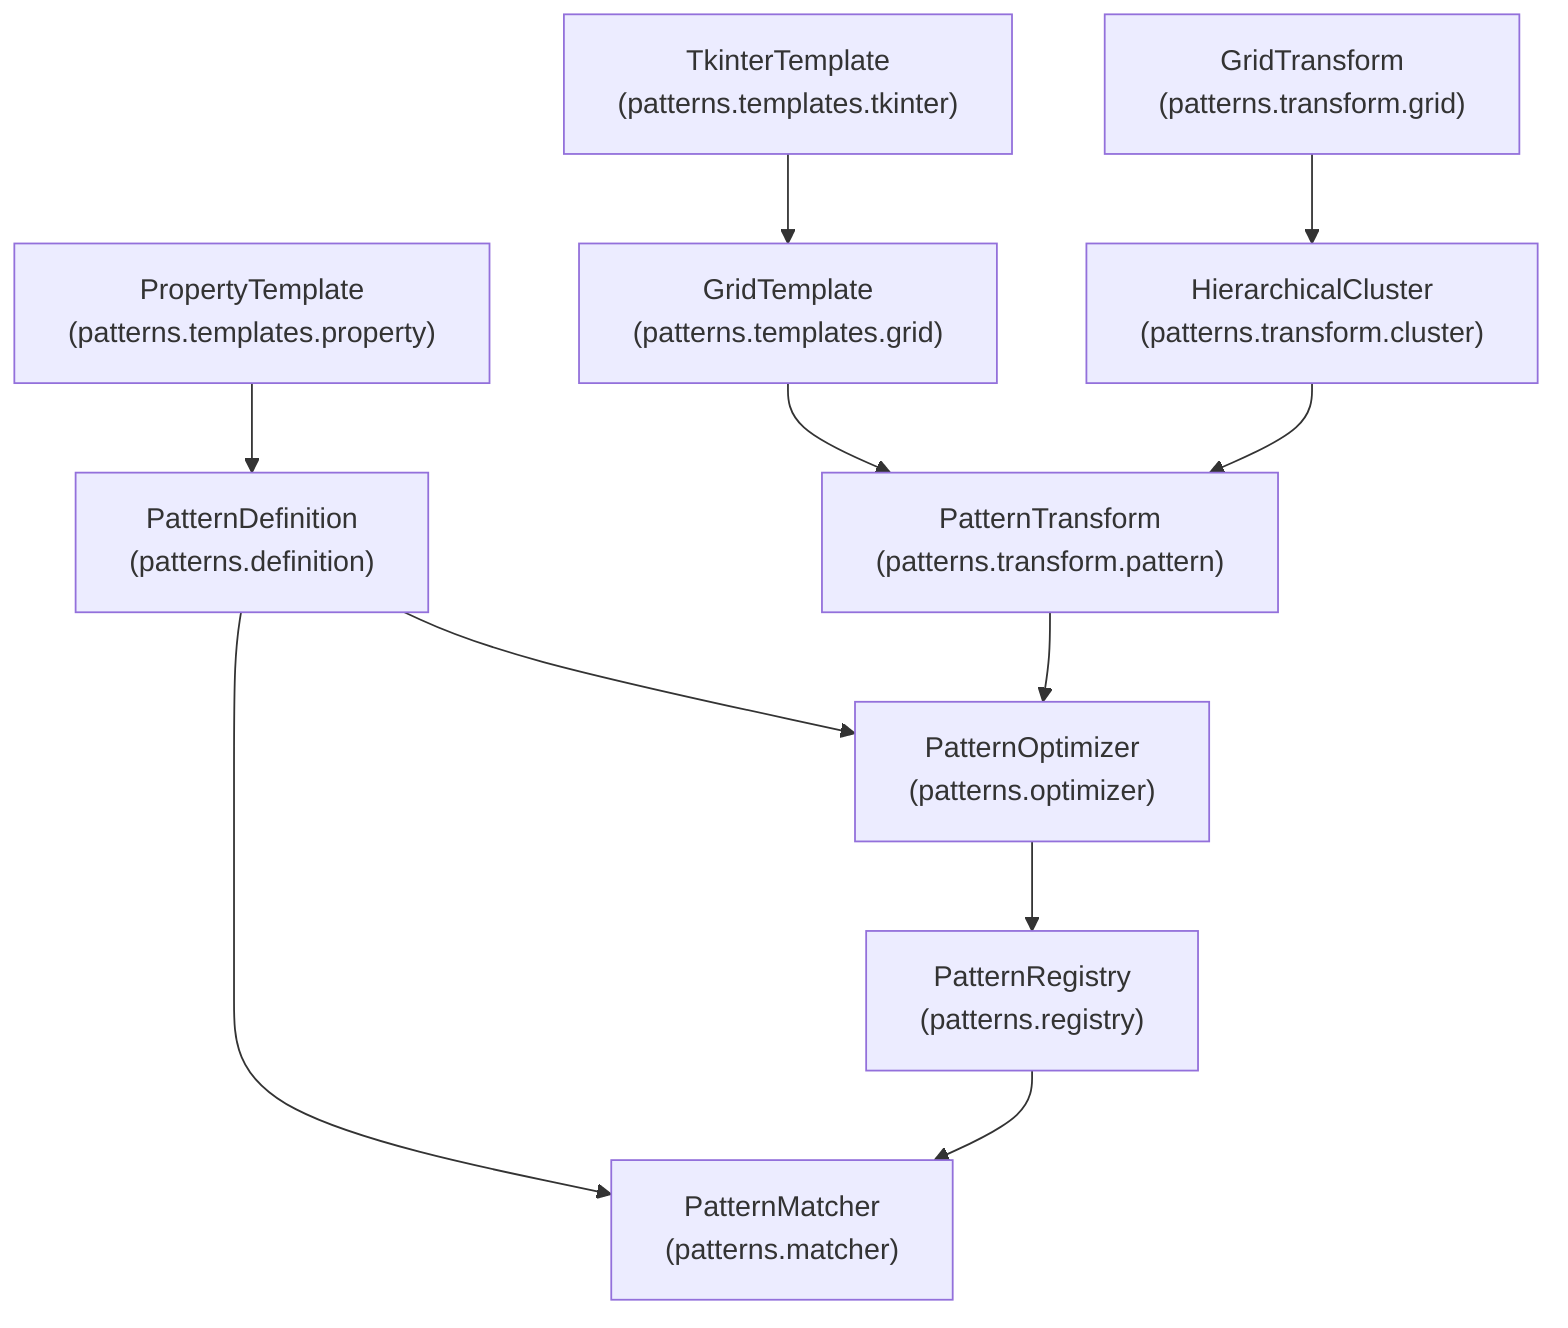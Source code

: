 graph TD
%% Pattern System Components
%% Core Pattern Components
PatternMatcher["PatternMatcher\n(patterns.matcher)"]
PatternRegistry["PatternRegistry\n(patterns.registry)"]
PatternOptimizer["PatternOptimizer\n(patterns.optimizer)"]
PatternDef["PatternDefinition\n(patterns.definition)"]

%% Template Components
PropTemplate["PropertyTemplate\n(patterns.templates.property)"]
TkTemplate["TkinterTemplate\n(patterns.templates.tkinter)"]
GridTemplate["GridTemplate\n(patterns.templates.grid)"]

%% Transform Components
GridTransform["GridTransform\n(patterns.transform.grid)"]
HierarchicalCluster["HierarchicalCluster\n(patterns.transform.cluster)"]
PatternTransform["PatternTransform\n(patterns.transform.pattern)"]

%% Pattern Internal Dependencies
%% Core Dependencies
PatternRegistry --> PatternMatcher
PatternOptimizer --> PatternRegistry
PatternDef --> PatternMatcher
PatternDef --> PatternOptimizer

%% Template Dependencies
PropTemplate --> PatternDef
TkTemplate --> GridTemplate
GridTemplate --> PatternTransform

%% Transform Dependencies
GridTransform --> HierarchicalCluster
HierarchicalCluster --> PatternTransform
PatternTransform --> PatternOptimizer

%% Apply pattern styles
class PatternMatcher,PatternRegistry,PatternOptimizer,PatternDef,PropTemplate,TkTemplate,GridTemplate,GridTransform,HierarchicalCluster,PatternTransform patterns;